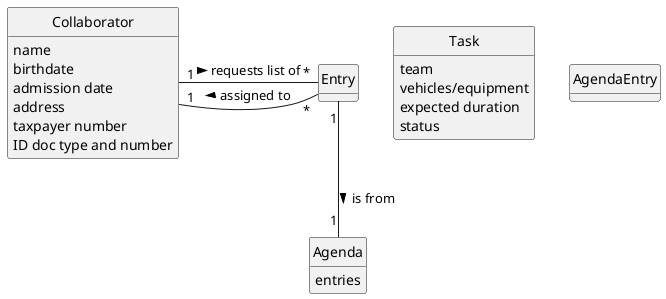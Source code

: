 @startuml
skinparam monochrome true
skinparam packageStyle rectangle
skinparam shadowing false

'left to right direction

skinparam classAttributeIconSize 0

hide circle
hide methods

'title Domain Model

'class Platform {
'  -description
'}

class Collaborator {
    name
    birthdate
    admission date
    address
    contact info (mobile and email)
    taxpayer number
    ID doc type and number
}

class Task {
    team
    vehicles/equipment
    expected duration
    status
}

class AgendaEntry{

}


class Agenda {
    entries
}

'class User {
'    name
'    email
'    password
'}

Collaborator "1" - "*" Entry: requests list of >
Collaborator "1" - "*" Entry: assigned to <
Entry "1" -- "1" Agenda: is from >
@enduml